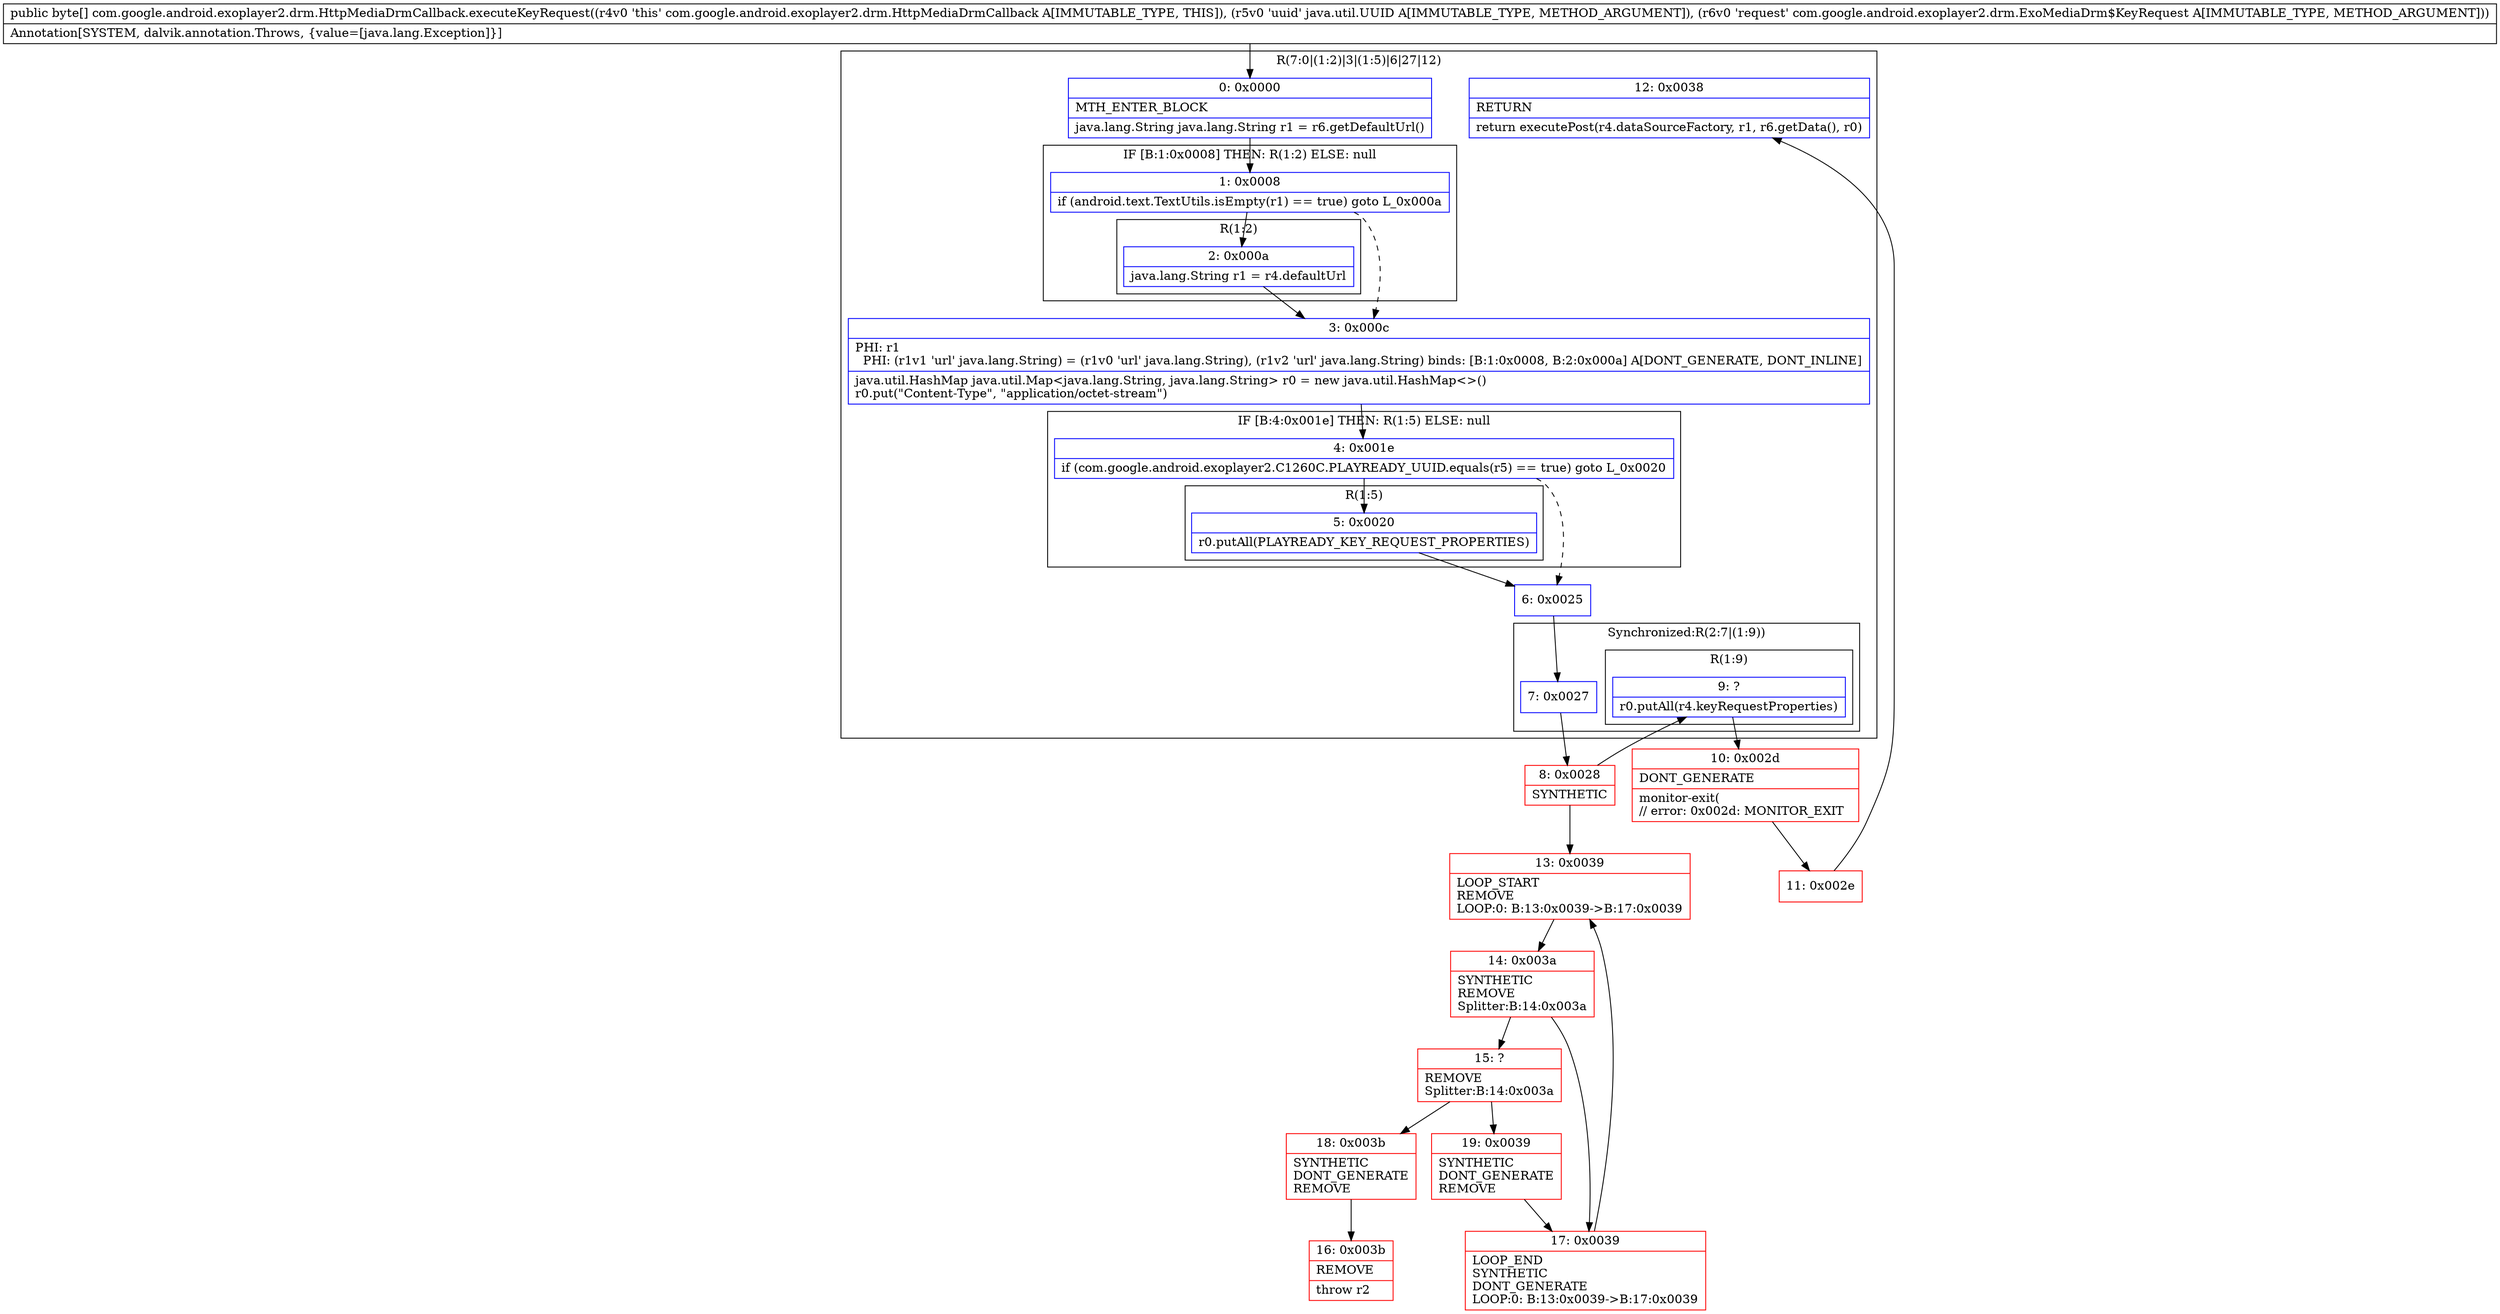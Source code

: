 digraph "CFG forcom.google.android.exoplayer2.drm.HttpMediaDrmCallback.executeKeyRequest(Ljava\/util\/UUID;Lcom\/google\/android\/exoplayer2\/drm\/ExoMediaDrm$KeyRequest;)[B" {
subgraph cluster_Region_1377985889 {
label = "R(7:0|(1:2)|3|(1:5)|6|27|12)";
node [shape=record,color=blue];
Node_0 [shape=record,label="{0\:\ 0x0000|MTH_ENTER_BLOCK\l|java.lang.String java.lang.String r1 = r6.getDefaultUrl()\l}"];
subgraph cluster_IfRegion_177785833 {
label = "IF [B:1:0x0008] THEN: R(1:2) ELSE: null";
node [shape=record,color=blue];
Node_1 [shape=record,label="{1\:\ 0x0008|if (android.text.TextUtils.isEmpty(r1) == true) goto L_0x000a\l}"];
subgraph cluster_Region_1283657964 {
label = "R(1:2)";
node [shape=record,color=blue];
Node_2 [shape=record,label="{2\:\ 0x000a|java.lang.String r1 = r4.defaultUrl\l}"];
}
}
Node_3 [shape=record,label="{3\:\ 0x000c|PHI: r1 \l  PHI: (r1v1 'url' java.lang.String) = (r1v0 'url' java.lang.String), (r1v2 'url' java.lang.String) binds: [B:1:0x0008, B:2:0x000a] A[DONT_GENERATE, DONT_INLINE]\l|java.util.HashMap java.util.Map\<java.lang.String, java.lang.String\> r0 = new java.util.HashMap\<\>()\lr0.put(\"Content\-Type\", \"application\/octet\-stream\")\l}"];
subgraph cluster_IfRegion_1442631635 {
label = "IF [B:4:0x001e] THEN: R(1:5) ELSE: null";
node [shape=record,color=blue];
Node_4 [shape=record,label="{4\:\ 0x001e|if (com.google.android.exoplayer2.C1260C.PLAYREADY_UUID.equals(r5) == true) goto L_0x0020\l}"];
subgraph cluster_Region_1448034730 {
label = "R(1:5)";
node [shape=record,color=blue];
Node_5 [shape=record,label="{5\:\ 0x0020|r0.putAll(PLAYREADY_KEY_REQUEST_PROPERTIES)\l}"];
}
}
Node_6 [shape=record,label="{6\:\ 0x0025}"];
subgraph cluster_SynchronizedRegion_1900375681 {
label = "Synchronized:R(2:7|(1:9))";
node [shape=record,color=blue];
Node_7 [shape=record,label="{7\:\ 0x0027}"];
subgraph cluster_Region_394739567 {
label = "R(1:9)";
node [shape=record,color=blue];
Node_9 [shape=record,label="{9\:\ ?|r0.putAll(r4.keyRequestProperties)\l}"];
}
}
Node_12 [shape=record,label="{12\:\ 0x0038|RETURN\l|return executePost(r4.dataSourceFactory, r1, r6.getData(), r0)\l}"];
}
Node_8 [shape=record,color=red,label="{8\:\ 0x0028|SYNTHETIC\l}"];
Node_10 [shape=record,color=red,label="{10\:\ 0x002d|DONT_GENERATE\l|monitor\-exit(\l\/\/ error: 0x002d: MONITOR_EXIT  \l}"];
Node_11 [shape=record,color=red,label="{11\:\ 0x002e}"];
Node_13 [shape=record,color=red,label="{13\:\ 0x0039|LOOP_START\lREMOVE\lLOOP:0: B:13:0x0039\-\>B:17:0x0039\l}"];
Node_14 [shape=record,color=red,label="{14\:\ 0x003a|SYNTHETIC\lREMOVE\lSplitter:B:14:0x003a\l}"];
Node_15 [shape=record,color=red,label="{15\:\ ?|REMOVE\lSplitter:B:14:0x003a\l}"];
Node_16 [shape=record,color=red,label="{16\:\ 0x003b|REMOVE\l|throw r2\l}"];
Node_17 [shape=record,color=red,label="{17\:\ 0x0039|LOOP_END\lSYNTHETIC\lDONT_GENERATE\lLOOP:0: B:13:0x0039\-\>B:17:0x0039\l}"];
Node_18 [shape=record,color=red,label="{18\:\ 0x003b|SYNTHETIC\lDONT_GENERATE\lREMOVE\l}"];
Node_19 [shape=record,color=red,label="{19\:\ 0x0039|SYNTHETIC\lDONT_GENERATE\lREMOVE\l}"];
MethodNode[shape=record,label="{public byte[] com.google.android.exoplayer2.drm.HttpMediaDrmCallback.executeKeyRequest((r4v0 'this' com.google.android.exoplayer2.drm.HttpMediaDrmCallback A[IMMUTABLE_TYPE, THIS]), (r5v0 'uuid' java.util.UUID A[IMMUTABLE_TYPE, METHOD_ARGUMENT]), (r6v0 'request' com.google.android.exoplayer2.drm.ExoMediaDrm$KeyRequest A[IMMUTABLE_TYPE, METHOD_ARGUMENT]))  | Annotation[SYSTEM, dalvik.annotation.Throws, \{value=[java.lang.Exception]\}]\l}"];
MethodNode -> Node_0;
Node_0 -> Node_1;
Node_1 -> Node_2;
Node_1 -> Node_3[style=dashed];
Node_2 -> Node_3;
Node_3 -> Node_4;
Node_4 -> Node_5;
Node_4 -> Node_6[style=dashed];
Node_5 -> Node_6;
Node_6 -> Node_7;
Node_7 -> Node_8;
Node_9 -> Node_10;
Node_8 -> Node_9;
Node_8 -> Node_13;
Node_10 -> Node_11;
Node_11 -> Node_12;
Node_13 -> Node_14;
Node_14 -> Node_15;
Node_14 -> Node_17;
Node_15 -> Node_18;
Node_15 -> Node_19;
Node_17 -> Node_13;
Node_18 -> Node_16;
Node_19 -> Node_17;
}

